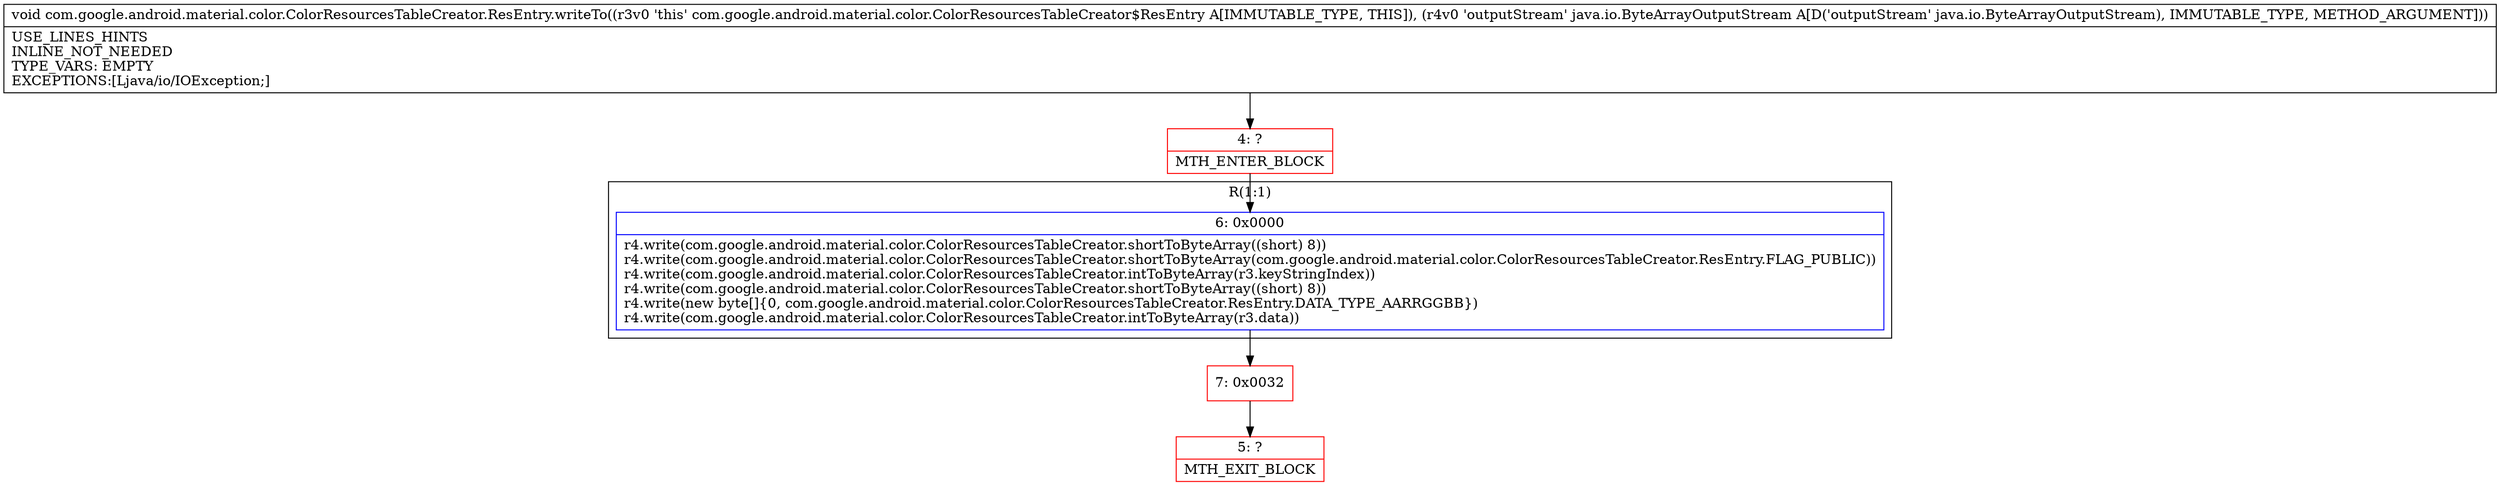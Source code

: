 digraph "CFG forcom.google.android.material.color.ColorResourcesTableCreator.ResEntry.writeTo(Ljava\/io\/ByteArrayOutputStream;)V" {
subgraph cluster_Region_1759547744 {
label = "R(1:1)";
node [shape=record,color=blue];
Node_6 [shape=record,label="{6\:\ 0x0000|r4.write(com.google.android.material.color.ColorResourcesTableCreator.shortToByteArray((short) 8))\lr4.write(com.google.android.material.color.ColorResourcesTableCreator.shortToByteArray(com.google.android.material.color.ColorResourcesTableCreator.ResEntry.FLAG_PUBLIC))\lr4.write(com.google.android.material.color.ColorResourcesTableCreator.intToByteArray(r3.keyStringIndex))\lr4.write(com.google.android.material.color.ColorResourcesTableCreator.shortToByteArray((short) 8))\lr4.write(new byte[]\{0, com.google.android.material.color.ColorResourcesTableCreator.ResEntry.DATA_TYPE_AARRGGBB\})\lr4.write(com.google.android.material.color.ColorResourcesTableCreator.intToByteArray(r3.data))\l}"];
}
Node_4 [shape=record,color=red,label="{4\:\ ?|MTH_ENTER_BLOCK\l}"];
Node_7 [shape=record,color=red,label="{7\:\ 0x0032}"];
Node_5 [shape=record,color=red,label="{5\:\ ?|MTH_EXIT_BLOCK\l}"];
MethodNode[shape=record,label="{void com.google.android.material.color.ColorResourcesTableCreator.ResEntry.writeTo((r3v0 'this' com.google.android.material.color.ColorResourcesTableCreator$ResEntry A[IMMUTABLE_TYPE, THIS]), (r4v0 'outputStream' java.io.ByteArrayOutputStream A[D('outputStream' java.io.ByteArrayOutputStream), IMMUTABLE_TYPE, METHOD_ARGUMENT]))  | USE_LINES_HINTS\lINLINE_NOT_NEEDED\lTYPE_VARS: EMPTY\lEXCEPTIONS:[Ljava\/io\/IOException;]\l}"];
MethodNode -> Node_4;Node_6 -> Node_7;
Node_4 -> Node_6;
Node_7 -> Node_5;
}


